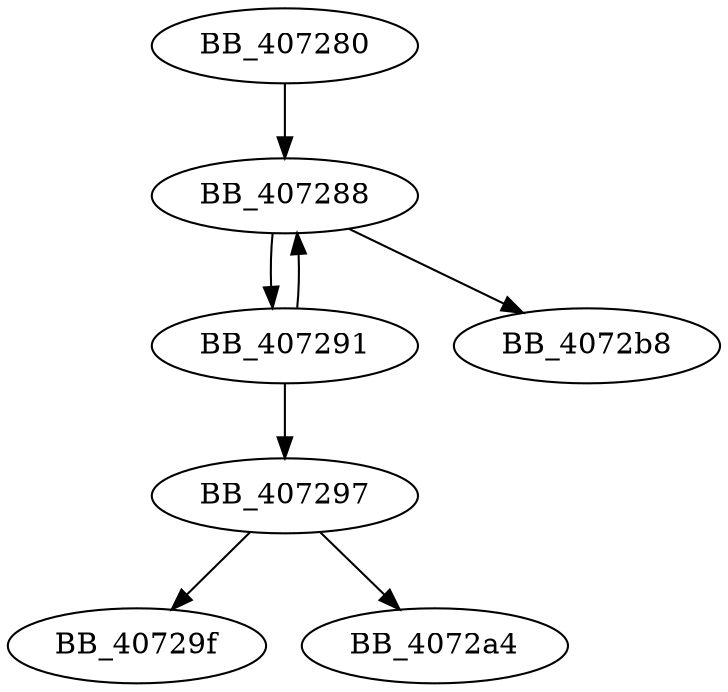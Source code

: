DiGraph __get_errno_from_oserr{
BB_407280->BB_407288
BB_407288->BB_407291
BB_407288->BB_4072b8
BB_407291->BB_407288
BB_407291->BB_407297
BB_407297->BB_40729f
BB_407297->BB_4072a4
}
